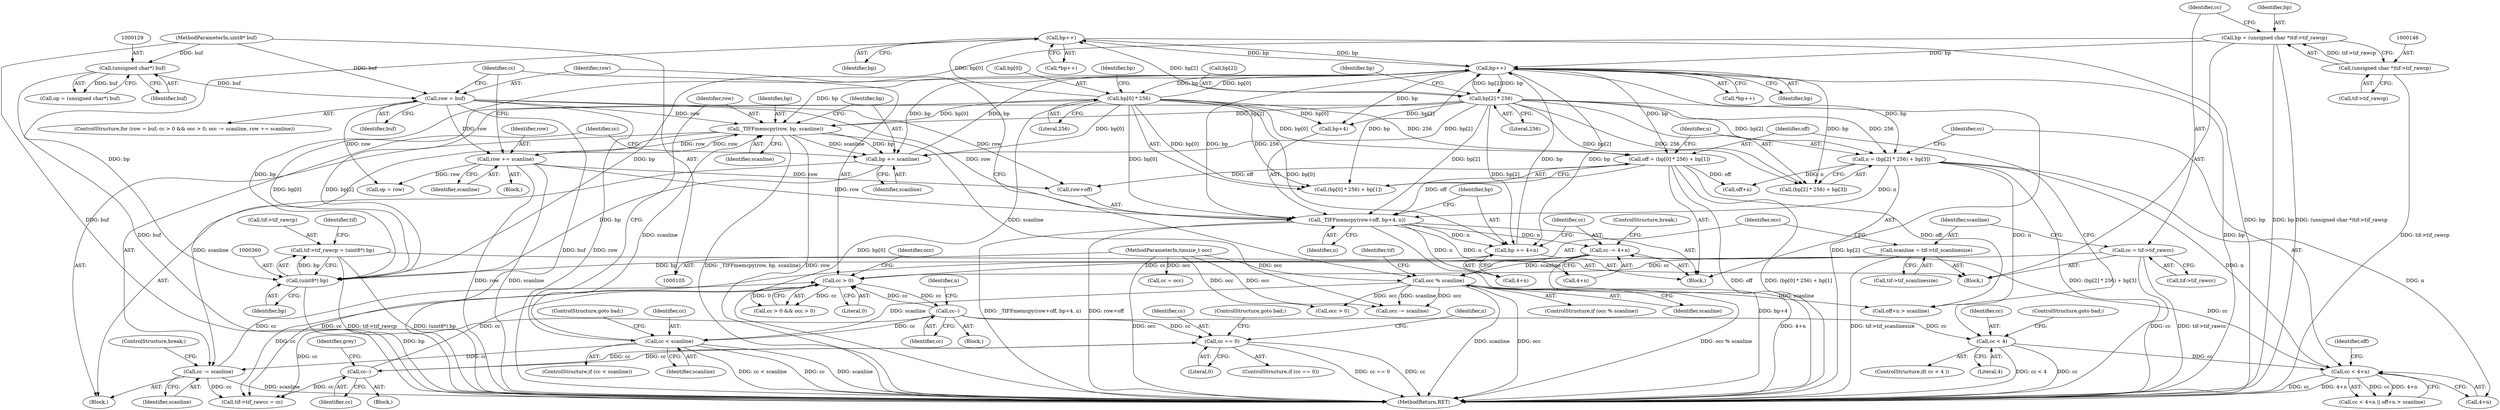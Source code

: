 digraph "0_libtiff_b18012dae552f85dcc5c57d3bf4e997a15b1cc1c@pointer" {
"1000355" [label="(Call,tif->tif_rawcp = (uint8*) bp)"];
"1000359" [label="(Call,(uint8*) bp)"];
"1000350" [label="(Call,bp++)"];
"1000196" [label="(Call,bp++)"];
"1000213" [label="(Call,bp += scanline)"];
"1000209" [label="(Call,_TIFFmemcpy(row, bp, scanline))"];
"1000188" [label="(Call,row += scanline)"];
"1000174" [label="(Call,row = buf)"];
"1000128" [label="(Call,(unsigned char*) buf)"];
"1000107" [label="(MethodParameterIn,uint8* buf)"];
"1000231" [label="(Call,bp[0] * 256)"];
"1000242" [label="(Call,bp[2] * 256)"];
"1000205" [label="(Call,cc < scanline)"];
"1000198" [label="(Call,cc--)"];
"1000178" [label="(Call,cc > 0)"];
"1000150" [label="(Call,cc = tif->tif_rawcc)"];
"1000216" [label="(Call,cc -= scanline)"];
"1000352" [label="(Call,cc--)"];
"1000342" [label="(Call,cc == 0)"];
"1000276" [label="(Call,cc -= 4+n)"];
"1000263" [label="(Call,_TIFFmemcpy(row+off, bp+4, n))"];
"1000228" [label="(Call,off = (bp[0] * 256) + bp[1])"];
"1000239" [label="(Call,n = (bp[2] * 256) + bp[3])"];
"1000252" [label="(Call,cc < 4+n)"];
"1000224" [label="(Call,cc < 4)"];
"1000161" [label="(Call,occ % scanline)"];
"1000108" [label="(MethodParameterIn,tmsize_t occ)"];
"1000155" [label="(Call,scanline = tif->tif_scanlinesize)"];
"1000143" [label="(Call,bp = (unsigned char *)tif->tif_rawcp)"];
"1000145" [label="(Call,(unsigned char *)tif->tif_rawcp)"];
"1000271" [label="(Call,bp += 4+n)"];
"1000342" [label="(Call,cc == 0)"];
"1000177" [label="(Call,cc > 0 && occ > 0)"];
"1000215" [label="(Identifier,scanline)"];
"1000230" [label="(Call,(bp[0] * 256) + bp[1])"];
"1000350" [label="(Call,bp++)"];
"1000235" [label="(Literal,256)"];
"1000225" [label="(Identifier,cc)"];
"1000108" [label="(MethodParameterIn,tmsize_t occ)"];
"1000216" [label="(Call,cc -= scanline)"];
"1000131" [label="(Call,cc = occ)"];
"1000217" [label="(Identifier,cc)"];
"1000240" [label="(Identifier,n)"];
"1000232" [label="(Call,bp[0])"];
"1000281" [label="(ControlStructure,break;)"];
"1000145" [label="(Call,(unsigned char *)tif->tif_rawcp)"];
"1000277" [label="(Identifier,cc)"];
"1000219" [label="(ControlStructure,break;)"];
"1000180" [label="(Literal,0)"];
"1000228" [label="(Call,off = (bp[0] * 256) + bp[1])"];
"1000258" [label="(Call,off+n)"];
"1000359" [label="(Call,(uint8*) bp)"];
"1000361" [label="(Identifier,bp)"];
"1000147" [label="(Call,tif->tif_rawcp)"];
"1000184" [label="(Block,)"];
"1000344" [label="(Literal,0)"];
"1000345" [label="(ControlStructure,goto bad;)"];
"1000199" [label="(Identifier,cc)"];
"1000383" [label="(MethodReturn,RET)"];
"1000272" [label="(Identifier,bp)"];
"1000229" [label="(Identifier,off)"];
"1000110" [label="(Block,)"];
"1000208" [label="(ControlStructure,goto bad;)"];
"1000156" [label="(Identifier,scanline)"];
"1000278" [label="(Call,4+n)"];
"1000241" [label="(Call,(bp[2] * 256) + bp[3])"];
"1000151" [label="(Identifier,cc)"];
"1000348" [label="(Identifier,n)"];
"1000271" [label="(Call,bp += 4+n)"];
"1000192" [label="(Block,)"];
"1000173" [label="(ControlStructure,for (row = buf; cc > 0 && occ > 0; occ -= scanline, row += scanline))"];
"1000270" [label="(Identifier,n)"];
"1000343" [label="(Identifier,cc)"];
"1000264" [label="(Call,row+off)"];
"1000273" [label="(Call,4+n)"];
"1000161" [label="(Call,occ % scanline)"];
"1000346" [label="(Block,)"];
"1000231" [label="(Call,bp[0] * 256)"];
"1000128" [label="(Call,(unsigned char*) buf)"];
"1000182" [label="(Identifier,occ)"];
"1000214" [label="(Identifier,bp)"];
"1000130" [label="(Identifier,buf)"];
"1000205" [label="(Call,cc < scanline)"];
"1000206" [label="(Identifier,cc)"];
"1000353" [label="(Identifier,cc)"];
"1000211" [label="(Identifier,bp)"];
"1000175" [label="(Identifier,row)"];
"1000196" [label="(Call,bp++)"];
"1000152" [label="(Call,tif->tif_rawcc)"];
"1000202" [label="(Block,)"];
"1000174" [label="(Call,row = buf)"];
"1000185" [label="(Call,occ -= scanline)"];
"1000221" [label="(Block,)"];
"1000188" [label="(Call,row += scanline)"];
"1000259" [label="(Identifier,off)"];
"1000189" [label="(Identifier,row)"];
"1000162" [label="(Identifier,occ)"];
"1000267" [label="(Call,bp+4)"];
"1000254" [label="(Call,4+n)"];
"1000276" [label="(Call,cc -= 4+n)"];
"1000237" [label="(Identifier,bp)"];
"1000150" [label="(Call,cc = tif->tif_rawcc)"];
"1000190" [label="(Identifier,scanline)"];
"1000226" [label="(Literal,4)"];
"1000341" [label="(ControlStructure,if (cc == 0))"];
"1000207" [label="(Identifier,scanline)"];
"1000210" [label="(Identifier,row)"];
"1000160" [label="(ControlStructure,if (occ % scanline))"];
"1000218" [label="(Identifier,scanline)"];
"1000224" [label="(Call,cc < 4)"];
"1000157" [label="(Call,tif->tif_scanlinesize)"];
"1000246" [label="(Literal,256)"];
"1000239" [label="(Call,n = (bp[2] * 256) + bp[3])"];
"1000351" [label="(Identifier,bp)"];
"1000195" [label="(Call,*bp++)"];
"1000107" [label="(MethodParameterIn,uint8* buf)"];
"1000356" [label="(Call,tif->tif_rawcp)"];
"1000362" [label="(Call,tif->tif_rawcc = cc)"];
"1000181" [label="(Call,occ > 0)"];
"1000227" [label="(ControlStructure,goto bad;)"];
"1000167" [label="(Identifier,tif)"];
"1000178" [label="(Call,cc > 0)"];
"1000243" [label="(Call,bp[2])"];
"1000253" [label="(Identifier,cc)"];
"1000155" [label="(Call,scanline = tif->tif_scanlinesize)"];
"1000209" [label="(Call,_TIFFmemcpy(row, bp, scanline))"];
"1000352" [label="(Call,cc--)"];
"1000204" [label="(ControlStructure,if (cc < scanline))"];
"1000349" [label="(Call,*bp++)"];
"1000176" [label="(Identifier,buf)"];
"1000263" [label="(Call,_TIFFmemcpy(row+off, bp+4, n))"];
"1000257" [label="(Call,off+n > scanline)"];
"1000163" [label="(Identifier,scanline)"];
"1000213" [label="(Call,bp += scanline)"];
"1000212" [label="(Identifier,scanline)"];
"1000252" [label="(Call,cc < 4+n)"];
"1000313" [label="(Identifier,grey)"];
"1000144" [label="(Identifier,bp)"];
"1000179" [label="(Identifier,cc)"];
"1000201" [label="(Identifier,n)"];
"1000126" [label="(Call,op = (unsigned char*) buf)"];
"1000242" [label="(Call,bp[2] * 256)"];
"1000223" [label="(ControlStructure,if( cc < 4 ))"];
"1000355" [label="(Call,tif->tif_rawcp = (uint8*) bp)"];
"1000307" [label="(Call,op = row)"];
"1000364" [label="(Identifier,tif)"];
"1000197" [label="(Identifier,bp)"];
"1000198" [label="(Call,cc--)"];
"1000251" [label="(Call,cc < 4+n || off+n > scanline)"];
"1000248" [label="(Identifier,bp)"];
"1000143" [label="(Call,bp = (unsigned char *)tif->tif_rawcp)"];
"1000355" -> "1000110"  [label="AST: "];
"1000355" -> "1000359"  [label="CFG: "];
"1000356" -> "1000355"  [label="AST: "];
"1000359" -> "1000355"  [label="AST: "];
"1000364" -> "1000355"  [label="CFG: "];
"1000355" -> "1000383"  [label="DDG: tif->tif_rawcp"];
"1000355" -> "1000383"  [label="DDG: (uint8*) bp"];
"1000359" -> "1000355"  [label="DDG: bp"];
"1000359" -> "1000361"  [label="CFG: "];
"1000360" -> "1000359"  [label="AST: "];
"1000361" -> "1000359"  [label="AST: "];
"1000359" -> "1000383"  [label="DDG: bp"];
"1000350" -> "1000359"  [label="DDG: bp"];
"1000213" -> "1000359"  [label="DDG: bp"];
"1000143" -> "1000359"  [label="DDG: bp"];
"1000271" -> "1000359"  [label="DDG: bp"];
"1000196" -> "1000359"  [label="DDG: bp"];
"1000231" -> "1000359"  [label="DDG: bp[0]"];
"1000242" -> "1000359"  [label="DDG: bp[2]"];
"1000350" -> "1000349"  [label="AST: "];
"1000350" -> "1000351"  [label="CFG: "];
"1000351" -> "1000350"  [label="AST: "];
"1000349" -> "1000350"  [label="CFG: "];
"1000350" -> "1000383"  [label="DDG: bp"];
"1000350" -> "1000196"  [label="DDG: bp"];
"1000196" -> "1000350"  [label="DDG: bp"];
"1000231" -> "1000350"  [label="DDG: bp[0]"];
"1000242" -> "1000350"  [label="DDG: bp[2]"];
"1000196" -> "1000195"  [label="AST: "];
"1000196" -> "1000197"  [label="CFG: "];
"1000197" -> "1000196"  [label="AST: "];
"1000195" -> "1000196"  [label="CFG: "];
"1000196" -> "1000383"  [label="DDG: bp"];
"1000213" -> "1000196"  [label="DDG: bp"];
"1000143" -> "1000196"  [label="DDG: bp"];
"1000271" -> "1000196"  [label="DDG: bp"];
"1000231" -> "1000196"  [label="DDG: bp[0]"];
"1000242" -> "1000196"  [label="DDG: bp[2]"];
"1000196" -> "1000209"  [label="DDG: bp"];
"1000196" -> "1000213"  [label="DDG: bp"];
"1000196" -> "1000228"  [label="DDG: bp"];
"1000196" -> "1000231"  [label="DDG: bp"];
"1000196" -> "1000230"  [label="DDG: bp"];
"1000196" -> "1000239"  [label="DDG: bp"];
"1000196" -> "1000242"  [label="DDG: bp"];
"1000196" -> "1000241"  [label="DDG: bp"];
"1000196" -> "1000263"  [label="DDG: bp"];
"1000196" -> "1000267"  [label="DDG: bp"];
"1000196" -> "1000271"  [label="DDG: bp"];
"1000213" -> "1000202"  [label="AST: "];
"1000213" -> "1000215"  [label="CFG: "];
"1000214" -> "1000213"  [label="AST: "];
"1000215" -> "1000213"  [label="AST: "];
"1000217" -> "1000213"  [label="CFG: "];
"1000209" -> "1000213"  [label="DDG: scanline"];
"1000209" -> "1000213"  [label="DDG: bp"];
"1000231" -> "1000213"  [label="DDG: bp[0]"];
"1000242" -> "1000213"  [label="DDG: bp[2]"];
"1000209" -> "1000202"  [label="AST: "];
"1000209" -> "1000212"  [label="CFG: "];
"1000210" -> "1000209"  [label="AST: "];
"1000211" -> "1000209"  [label="AST: "];
"1000212" -> "1000209"  [label="AST: "];
"1000214" -> "1000209"  [label="CFG: "];
"1000209" -> "1000383"  [label="DDG: _TIFFmemcpy(row, bp, scanline)"];
"1000209" -> "1000383"  [label="DDG: row"];
"1000209" -> "1000185"  [label="DDG: scanline"];
"1000209" -> "1000188"  [label="DDG: row"];
"1000188" -> "1000209"  [label="DDG: row"];
"1000174" -> "1000209"  [label="DDG: row"];
"1000231" -> "1000209"  [label="DDG: bp[0]"];
"1000242" -> "1000209"  [label="DDG: bp[2]"];
"1000205" -> "1000209"  [label="DDG: scanline"];
"1000209" -> "1000216"  [label="DDG: scanline"];
"1000188" -> "1000184"  [label="AST: "];
"1000188" -> "1000190"  [label="CFG: "];
"1000189" -> "1000188"  [label="AST: "];
"1000190" -> "1000188"  [label="AST: "];
"1000179" -> "1000188"  [label="CFG: "];
"1000188" -> "1000383"  [label="DDG: scanline"];
"1000188" -> "1000383"  [label="DDG: row"];
"1000174" -> "1000188"  [label="DDG: row"];
"1000188" -> "1000263"  [label="DDG: row"];
"1000188" -> "1000264"  [label="DDG: row"];
"1000188" -> "1000307"  [label="DDG: row"];
"1000174" -> "1000173"  [label="AST: "];
"1000174" -> "1000176"  [label="CFG: "];
"1000175" -> "1000174"  [label="AST: "];
"1000176" -> "1000174"  [label="AST: "];
"1000179" -> "1000174"  [label="CFG: "];
"1000174" -> "1000383"  [label="DDG: buf"];
"1000174" -> "1000383"  [label="DDG: row"];
"1000128" -> "1000174"  [label="DDG: buf"];
"1000107" -> "1000174"  [label="DDG: buf"];
"1000174" -> "1000263"  [label="DDG: row"];
"1000174" -> "1000264"  [label="DDG: row"];
"1000174" -> "1000307"  [label="DDG: row"];
"1000128" -> "1000126"  [label="AST: "];
"1000128" -> "1000130"  [label="CFG: "];
"1000129" -> "1000128"  [label="AST: "];
"1000130" -> "1000128"  [label="AST: "];
"1000126" -> "1000128"  [label="CFG: "];
"1000128" -> "1000383"  [label="DDG: buf"];
"1000128" -> "1000126"  [label="DDG: buf"];
"1000107" -> "1000128"  [label="DDG: buf"];
"1000107" -> "1000105"  [label="AST: "];
"1000107" -> "1000383"  [label="DDG: buf"];
"1000231" -> "1000230"  [label="AST: "];
"1000231" -> "1000235"  [label="CFG: "];
"1000232" -> "1000231"  [label="AST: "];
"1000235" -> "1000231"  [label="AST: "];
"1000237" -> "1000231"  [label="CFG: "];
"1000231" -> "1000383"  [label="DDG: bp[0]"];
"1000231" -> "1000228"  [label="DDG: bp[0]"];
"1000231" -> "1000228"  [label="DDG: 256"];
"1000231" -> "1000230"  [label="DDG: bp[0]"];
"1000231" -> "1000230"  [label="DDG: 256"];
"1000231" -> "1000263"  [label="DDG: bp[0]"];
"1000231" -> "1000267"  [label="DDG: bp[0]"];
"1000231" -> "1000271"  [label="DDG: bp[0]"];
"1000242" -> "1000241"  [label="AST: "];
"1000242" -> "1000246"  [label="CFG: "];
"1000243" -> "1000242"  [label="AST: "];
"1000246" -> "1000242"  [label="AST: "];
"1000248" -> "1000242"  [label="CFG: "];
"1000242" -> "1000383"  [label="DDG: bp[2]"];
"1000242" -> "1000239"  [label="DDG: bp[2]"];
"1000242" -> "1000239"  [label="DDG: 256"];
"1000242" -> "1000241"  [label="DDG: bp[2]"];
"1000242" -> "1000241"  [label="DDG: 256"];
"1000242" -> "1000263"  [label="DDG: bp[2]"];
"1000242" -> "1000267"  [label="DDG: bp[2]"];
"1000242" -> "1000271"  [label="DDG: bp[2]"];
"1000205" -> "1000204"  [label="AST: "];
"1000205" -> "1000207"  [label="CFG: "];
"1000206" -> "1000205"  [label="AST: "];
"1000207" -> "1000205"  [label="AST: "];
"1000208" -> "1000205"  [label="CFG: "];
"1000210" -> "1000205"  [label="CFG: "];
"1000205" -> "1000383"  [label="DDG: cc"];
"1000205" -> "1000383"  [label="DDG: scanline"];
"1000205" -> "1000383"  [label="DDG: cc < scanline"];
"1000198" -> "1000205"  [label="DDG: cc"];
"1000161" -> "1000205"  [label="DDG: scanline"];
"1000205" -> "1000216"  [label="DDG: cc"];
"1000198" -> "1000192"  [label="AST: "];
"1000198" -> "1000199"  [label="CFG: "];
"1000199" -> "1000198"  [label="AST: "];
"1000201" -> "1000198"  [label="CFG: "];
"1000198" -> "1000178"  [label="DDG: cc"];
"1000178" -> "1000198"  [label="DDG: cc"];
"1000198" -> "1000224"  [label="DDG: cc"];
"1000198" -> "1000342"  [label="DDG: cc"];
"1000198" -> "1000362"  [label="DDG: cc"];
"1000178" -> "1000177"  [label="AST: "];
"1000178" -> "1000180"  [label="CFG: "];
"1000179" -> "1000178"  [label="AST: "];
"1000180" -> "1000178"  [label="AST: "];
"1000182" -> "1000178"  [label="CFG: "];
"1000177" -> "1000178"  [label="CFG: "];
"1000178" -> "1000177"  [label="DDG: cc"];
"1000178" -> "1000177"  [label="DDG: 0"];
"1000150" -> "1000178"  [label="DDG: cc"];
"1000216" -> "1000178"  [label="DDG: cc"];
"1000352" -> "1000178"  [label="DDG: cc"];
"1000276" -> "1000178"  [label="DDG: cc"];
"1000178" -> "1000362"  [label="DDG: cc"];
"1000150" -> "1000110"  [label="AST: "];
"1000150" -> "1000152"  [label="CFG: "];
"1000151" -> "1000150"  [label="AST: "];
"1000152" -> "1000150"  [label="AST: "];
"1000156" -> "1000150"  [label="CFG: "];
"1000150" -> "1000383"  [label="DDG: cc"];
"1000150" -> "1000383"  [label="DDG: tif->tif_rawcc"];
"1000216" -> "1000202"  [label="AST: "];
"1000216" -> "1000218"  [label="CFG: "];
"1000217" -> "1000216"  [label="AST: "];
"1000218" -> "1000216"  [label="AST: "];
"1000219" -> "1000216"  [label="CFG: "];
"1000216" -> "1000383"  [label="DDG: scanline"];
"1000216" -> "1000362"  [label="DDG: cc"];
"1000352" -> "1000346"  [label="AST: "];
"1000352" -> "1000353"  [label="CFG: "];
"1000353" -> "1000352"  [label="AST: "];
"1000313" -> "1000352"  [label="CFG: "];
"1000352" -> "1000342"  [label="DDG: cc"];
"1000342" -> "1000352"  [label="DDG: cc"];
"1000352" -> "1000362"  [label="DDG: cc"];
"1000342" -> "1000341"  [label="AST: "];
"1000342" -> "1000344"  [label="CFG: "];
"1000343" -> "1000342"  [label="AST: "];
"1000344" -> "1000342"  [label="AST: "];
"1000345" -> "1000342"  [label="CFG: "];
"1000348" -> "1000342"  [label="CFG: "];
"1000342" -> "1000383"  [label="DDG: cc"];
"1000342" -> "1000383"  [label="DDG: cc == 0"];
"1000276" -> "1000221"  [label="AST: "];
"1000276" -> "1000278"  [label="CFG: "];
"1000277" -> "1000276"  [label="AST: "];
"1000278" -> "1000276"  [label="AST: "];
"1000281" -> "1000276"  [label="CFG: "];
"1000276" -> "1000383"  [label="DDG: 4+n"];
"1000263" -> "1000276"  [label="DDG: n"];
"1000252" -> "1000276"  [label="DDG: cc"];
"1000276" -> "1000362"  [label="DDG: cc"];
"1000263" -> "1000221"  [label="AST: "];
"1000263" -> "1000270"  [label="CFG: "];
"1000264" -> "1000263"  [label="AST: "];
"1000267" -> "1000263"  [label="AST: "];
"1000270" -> "1000263"  [label="AST: "];
"1000272" -> "1000263"  [label="CFG: "];
"1000263" -> "1000383"  [label="DDG: bp+4"];
"1000263" -> "1000383"  [label="DDG: _TIFFmemcpy(row+off, bp+4, n)"];
"1000263" -> "1000383"  [label="DDG: row+off"];
"1000228" -> "1000263"  [label="DDG: off"];
"1000239" -> "1000263"  [label="DDG: n"];
"1000263" -> "1000271"  [label="DDG: n"];
"1000263" -> "1000273"  [label="DDG: n"];
"1000263" -> "1000278"  [label="DDG: n"];
"1000228" -> "1000221"  [label="AST: "];
"1000228" -> "1000230"  [label="CFG: "];
"1000229" -> "1000228"  [label="AST: "];
"1000230" -> "1000228"  [label="AST: "];
"1000240" -> "1000228"  [label="CFG: "];
"1000228" -> "1000383"  [label="DDG: off"];
"1000228" -> "1000383"  [label="DDG: (bp[0] * 256) + bp[1]"];
"1000228" -> "1000257"  [label="DDG: off"];
"1000228" -> "1000258"  [label="DDG: off"];
"1000228" -> "1000264"  [label="DDG: off"];
"1000239" -> "1000221"  [label="AST: "];
"1000239" -> "1000241"  [label="CFG: "];
"1000240" -> "1000239"  [label="AST: "];
"1000241" -> "1000239"  [label="AST: "];
"1000253" -> "1000239"  [label="CFG: "];
"1000239" -> "1000383"  [label="DDG: (bp[2] * 256) + bp[3]"];
"1000239" -> "1000252"  [label="DDG: n"];
"1000239" -> "1000254"  [label="DDG: n"];
"1000239" -> "1000257"  [label="DDG: n"];
"1000239" -> "1000258"  [label="DDG: n"];
"1000252" -> "1000251"  [label="AST: "];
"1000252" -> "1000254"  [label="CFG: "];
"1000253" -> "1000252"  [label="AST: "];
"1000254" -> "1000252"  [label="AST: "];
"1000259" -> "1000252"  [label="CFG: "];
"1000251" -> "1000252"  [label="CFG: "];
"1000252" -> "1000383"  [label="DDG: cc"];
"1000252" -> "1000383"  [label="DDG: 4+n"];
"1000252" -> "1000251"  [label="DDG: cc"];
"1000252" -> "1000251"  [label="DDG: 4+n"];
"1000224" -> "1000252"  [label="DDG: cc"];
"1000224" -> "1000223"  [label="AST: "];
"1000224" -> "1000226"  [label="CFG: "];
"1000225" -> "1000224"  [label="AST: "];
"1000226" -> "1000224"  [label="AST: "];
"1000227" -> "1000224"  [label="CFG: "];
"1000229" -> "1000224"  [label="CFG: "];
"1000224" -> "1000383"  [label="DDG: cc"];
"1000224" -> "1000383"  [label="DDG: cc < 4"];
"1000161" -> "1000160"  [label="AST: "];
"1000161" -> "1000163"  [label="CFG: "];
"1000162" -> "1000161"  [label="AST: "];
"1000163" -> "1000161"  [label="AST: "];
"1000167" -> "1000161"  [label="CFG: "];
"1000175" -> "1000161"  [label="CFG: "];
"1000161" -> "1000383"  [label="DDG: scanline"];
"1000161" -> "1000383"  [label="DDG: occ"];
"1000161" -> "1000383"  [label="DDG: occ % scanline"];
"1000108" -> "1000161"  [label="DDG: occ"];
"1000155" -> "1000161"  [label="DDG: scanline"];
"1000161" -> "1000181"  [label="DDG: occ"];
"1000161" -> "1000185"  [label="DDG: scanline"];
"1000161" -> "1000185"  [label="DDG: occ"];
"1000161" -> "1000257"  [label="DDG: scanline"];
"1000108" -> "1000105"  [label="AST: "];
"1000108" -> "1000383"  [label="DDG: occ"];
"1000108" -> "1000131"  [label="DDG: occ"];
"1000108" -> "1000181"  [label="DDG: occ"];
"1000108" -> "1000185"  [label="DDG: occ"];
"1000155" -> "1000110"  [label="AST: "];
"1000155" -> "1000157"  [label="CFG: "];
"1000156" -> "1000155"  [label="AST: "];
"1000157" -> "1000155"  [label="AST: "];
"1000162" -> "1000155"  [label="CFG: "];
"1000155" -> "1000383"  [label="DDG: tif->tif_scanlinesize"];
"1000143" -> "1000110"  [label="AST: "];
"1000143" -> "1000145"  [label="CFG: "];
"1000144" -> "1000143"  [label="AST: "];
"1000145" -> "1000143"  [label="AST: "];
"1000151" -> "1000143"  [label="CFG: "];
"1000143" -> "1000383"  [label="DDG: bp"];
"1000143" -> "1000383"  [label="DDG: (unsigned char *)tif->tif_rawcp"];
"1000145" -> "1000143"  [label="DDG: tif->tif_rawcp"];
"1000145" -> "1000147"  [label="CFG: "];
"1000146" -> "1000145"  [label="AST: "];
"1000147" -> "1000145"  [label="AST: "];
"1000145" -> "1000383"  [label="DDG: tif->tif_rawcp"];
"1000271" -> "1000221"  [label="AST: "];
"1000271" -> "1000273"  [label="CFG: "];
"1000272" -> "1000271"  [label="AST: "];
"1000273" -> "1000271"  [label="AST: "];
"1000277" -> "1000271"  [label="CFG: "];
}

